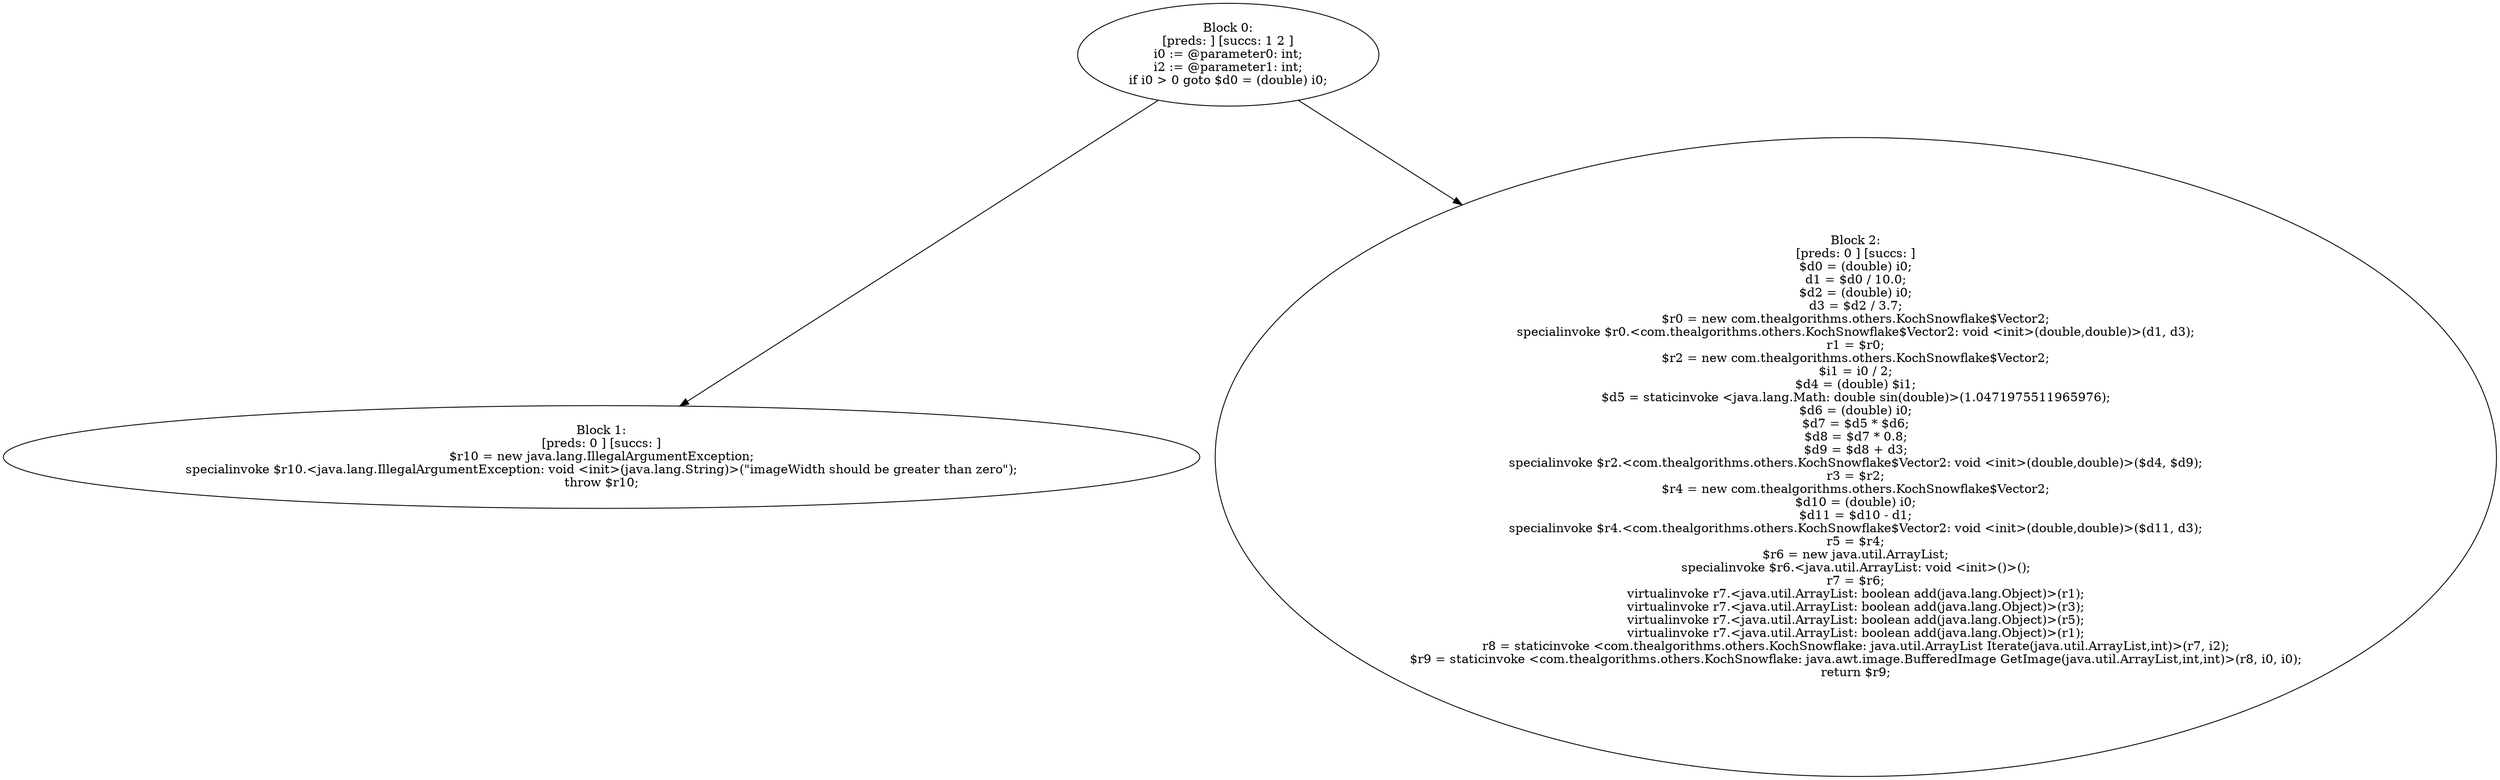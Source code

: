 digraph "unitGraph" {
    "Block 0:
[preds: ] [succs: 1 2 ]
i0 := @parameter0: int;
i2 := @parameter1: int;
if i0 > 0 goto $d0 = (double) i0;
"
    "Block 1:
[preds: 0 ] [succs: ]
$r10 = new java.lang.IllegalArgumentException;
specialinvoke $r10.<java.lang.IllegalArgumentException: void <init>(java.lang.String)>(\"imageWidth should be greater than zero\");
throw $r10;
"
    "Block 2:
[preds: 0 ] [succs: ]
$d0 = (double) i0;
d1 = $d0 / 10.0;
$d2 = (double) i0;
d3 = $d2 / 3.7;
$r0 = new com.thealgorithms.others.KochSnowflake$Vector2;
specialinvoke $r0.<com.thealgorithms.others.KochSnowflake$Vector2: void <init>(double,double)>(d1, d3);
r1 = $r0;
$r2 = new com.thealgorithms.others.KochSnowflake$Vector2;
$i1 = i0 / 2;
$d4 = (double) $i1;
$d5 = staticinvoke <java.lang.Math: double sin(double)>(1.0471975511965976);
$d6 = (double) i0;
$d7 = $d5 * $d6;
$d8 = $d7 * 0.8;
$d9 = $d8 + d3;
specialinvoke $r2.<com.thealgorithms.others.KochSnowflake$Vector2: void <init>(double,double)>($d4, $d9);
r3 = $r2;
$r4 = new com.thealgorithms.others.KochSnowflake$Vector2;
$d10 = (double) i0;
$d11 = $d10 - d1;
specialinvoke $r4.<com.thealgorithms.others.KochSnowflake$Vector2: void <init>(double,double)>($d11, d3);
r5 = $r4;
$r6 = new java.util.ArrayList;
specialinvoke $r6.<java.util.ArrayList: void <init>()>();
r7 = $r6;
virtualinvoke r7.<java.util.ArrayList: boolean add(java.lang.Object)>(r1);
virtualinvoke r7.<java.util.ArrayList: boolean add(java.lang.Object)>(r3);
virtualinvoke r7.<java.util.ArrayList: boolean add(java.lang.Object)>(r5);
virtualinvoke r7.<java.util.ArrayList: boolean add(java.lang.Object)>(r1);
r8 = staticinvoke <com.thealgorithms.others.KochSnowflake: java.util.ArrayList Iterate(java.util.ArrayList,int)>(r7, i2);
$r9 = staticinvoke <com.thealgorithms.others.KochSnowflake: java.awt.image.BufferedImage GetImage(java.util.ArrayList,int,int)>(r8, i0, i0);
return $r9;
"
    "Block 0:
[preds: ] [succs: 1 2 ]
i0 := @parameter0: int;
i2 := @parameter1: int;
if i0 > 0 goto $d0 = (double) i0;
"->"Block 1:
[preds: 0 ] [succs: ]
$r10 = new java.lang.IllegalArgumentException;
specialinvoke $r10.<java.lang.IllegalArgumentException: void <init>(java.lang.String)>(\"imageWidth should be greater than zero\");
throw $r10;
";
    "Block 0:
[preds: ] [succs: 1 2 ]
i0 := @parameter0: int;
i2 := @parameter1: int;
if i0 > 0 goto $d0 = (double) i0;
"->"Block 2:
[preds: 0 ] [succs: ]
$d0 = (double) i0;
d1 = $d0 / 10.0;
$d2 = (double) i0;
d3 = $d2 / 3.7;
$r0 = new com.thealgorithms.others.KochSnowflake$Vector2;
specialinvoke $r0.<com.thealgorithms.others.KochSnowflake$Vector2: void <init>(double,double)>(d1, d3);
r1 = $r0;
$r2 = new com.thealgorithms.others.KochSnowflake$Vector2;
$i1 = i0 / 2;
$d4 = (double) $i1;
$d5 = staticinvoke <java.lang.Math: double sin(double)>(1.0471975511965976);
$d6 = (double) i0;
$d7 = $d5 * $d6;
$d8 = $d7 * 0.8;
$d9 = $d8 + d3;
specialinvoke $r2.<com.thealgorithms.others.KochSnowflake$Vector2: void <init>(double,double)>($d4, $d9);
r3 = $r2;
$r4 = new com.thealgorithms.others.KochSnowflake$Vector2;
$d10 = (double) i0;
$d11 = $d10 - d1;
specialinvoke $r4.<com.thealgorithms.others.KochSnowflake$Vector2: void <init>(double,double)>($d11, d3);
r5 = $r4;
$r6 = new java.util.ArrayList;
specialinvoke $r6.<java.util.ArrayList: void <init>()>();
r7 = $r6;
virtualinvoke r7.<java.util.ArrayList: boolean add(java.lang.Object)>(r1);
virtualinvoke r7.<java.util.ArrayList: boolean add(java.lang.Object)>(r3);
virtualinvoke r7.<java.util.ArrayList: boolean add(java.lang.Object)>(r5);
virtualinvoke r7.<java.util.ArrayList: boolean add(java.lang.Object)>(r1);
r8 = staticinvoke <com.thealgorithms.others.KochSnowflake: java.util.ArrayList Iterate(java.util.ArrayList,int)>(r7, i2);
$r9 = staticinvoke <com.thealgorithms.others.KochSnowflake: java.awt.image.BufferedImage GetImage(java.util.ArrayList,int,int)>(r8, i0, i0);
return $r9;
";
}
